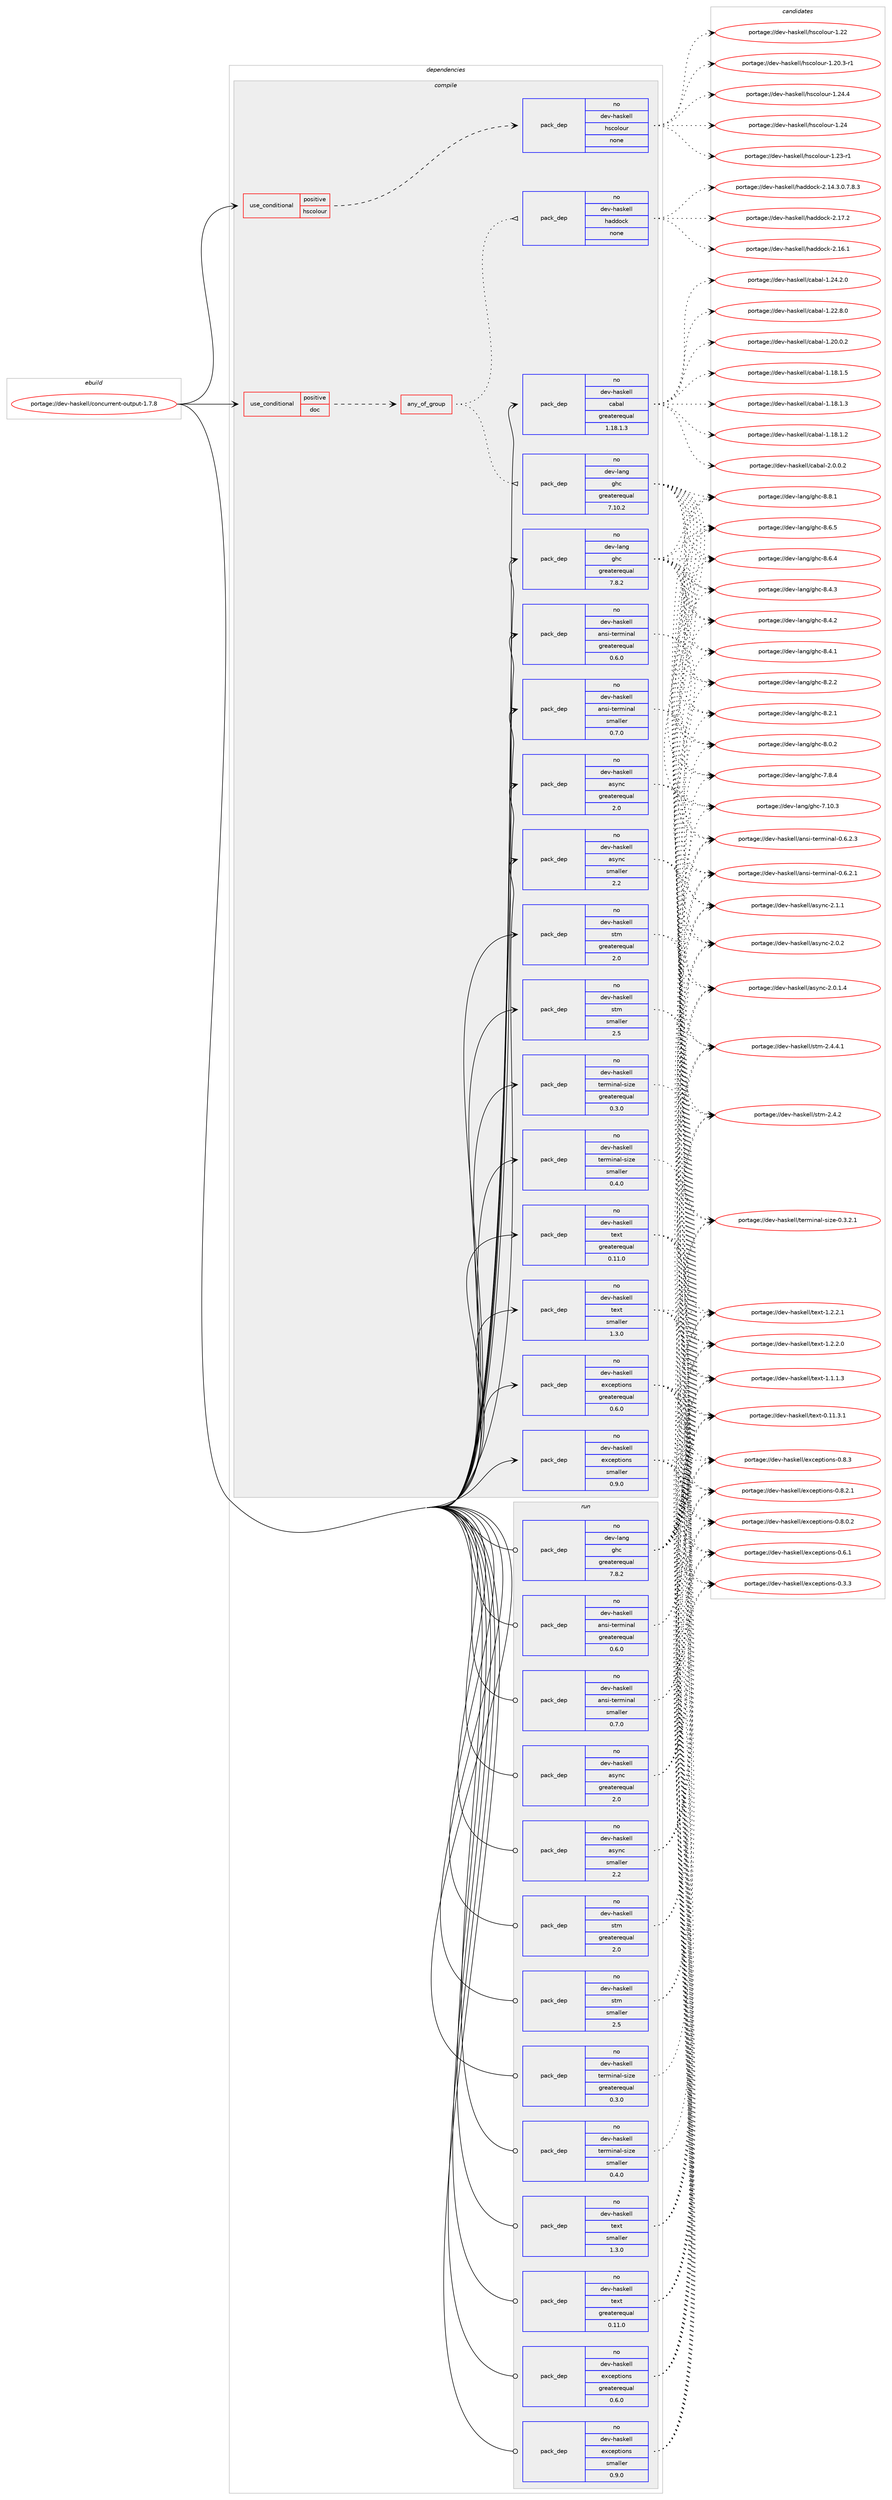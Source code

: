digraph prolog {

# *************
# Graph options
# *************

newrank=true;
concentrate=true;
compound=true;
graph [rankdir=LR,fontname=Helvetica,fontsize=10,ranksep=1.5];#, ranksep=2.5, nodesep=0.2];
edge  [arrowhead=vee];
node  [fontname=Helvetica,fontsize=10];

# **********
# The ebuild
# **********

subgraph cluster_leftcol {
color=gray;
label=<<i>ebuild</i>>;
id [label="portage://dev-haskell/concurrent-output-1.7.8", color=red, width=4, href="../dev-haskell/concurrent-output-1.7.8.svg"];
}

# ****************
# The dependencies
# ****************

subgraph cluster_midcol {
color=gray;
label=<<i>dependencies</i>>;
subgraph cluster_compile {
fillcolor="#eeeeee";
style=filled;
label=<<i>compile</i>>;
subgraph cond134520 {
dependency567377 [label=<<TABLE BORDER="0" CELLBORDER="1" CELLSPACING="0" CELLPADDING="4"><TR><TD ROWSPAN="3" CELLPADDING="10">use_conditional</TD></TR><TR><TD>positive</TD></TR><TR><TD>doc</TD></TR></TABLE>>, shape=none, color=red];
subgraph any6661 {
dependency567378 [label=<<TABLE BORDER="0" CELLBORDER="1" CELLSPACING="0" CELLPADDING="4"><TR><TD CELLPADDING="10">any_of_group</TD></TR></TABLE>>, shape=none, color=red];subgraph pack425959 {
dependency567379 [label=<<TABLE BORDER="0" CELLBORDER="1" CELLSPACING="0" CELLPADDING="4" WIDTH="220"><TR><TD ROWSPAN="6" CELLPADDING="30">pack_dep</TD></TR><TR><TD WIDTH="110">no</TD></TR><TR><TD>dev-haskell</TD></TR><TR><TD>haddock</TD></TR><TR><TD>none</TD></TR><TR><TD></TD></TR></TABLE>>, shape=none, color=blue];
}
dependency567378:e -> dependency567379:w [weight=20,style="dotted",arrowhead="oinv"];
subgraph pack425960 {
dependency567380 [label=<<TABLE BORDER="0" CELLBORDER="1" CELLSPACING="0" CELLPADDING="4" WIDTH="220"><TR><TD ROWSPAN="6" CELLPADDING="30">pack_dep</TD></TR><TR><TD WIDTH="110">no</TD></TR><TR><TD>dev-lang</TD></TR><TR><TD>ghc</TD></TR><TR><TD>greaterequal</TD></TR><TR><TD>7.10.2</TD></TR></TABLE>>, shape=none, color=blue];
}
dependency567378:e -> dependency567380:w [weight=20,style="dotted",arrowhead="oinv"];
}
dependency567377:e -> dependency567378:w [weight=20,style="dashed",arrowhead="vee"];
}
id:e -> dependency567377:w [weight=20,style="solid",arrowhead="vee"];
subgraph cond134521 {
dependency567381 [label=<<TABLE BORDER="0" CELLBORDER="1" CELLSPACING="0" CELLPADDING="4"><TR><TD ROWSPAN="3" CELLPADDING="10">use_conditional</TD></TR><TR><TD>positive</TD></TR><TR><TD>hscolour</TD></TR></TABLE>>, shape=none, color=red];
subgraph pack425961 {
dependency567382 [label=<<TABLE BORDER="0" CELLBORDER="1" CELLSPACING="0" CELLPADDING="4" WIDTH="220"><TR><TD ROWSPAN="6" CELLPADDING="30">pack_dep</TD></TR><TR><TD WIDTH="110">no</TD></TR><TR><TD>dev-haskell</TD></TR><TR><TD>hscolour</TD></TR><TR><TD>none</TD></TR><TR><TD></TD></TR></TABLE>>, shape=none, color=blue];
}
dependency567381:e -> dependency567382:w [weight=20,style="dashed",arrowhead="vee"];
}
id:e -> dependency567381:w [weight=20,style="solid",arrowhead="vee"];
subgraph pack425962 {
dependency567383 [label=<<TABLE BORDER="0" CELLBORDER="1" CELLSPACING="0" CELLPADDING="4" WIDTH="220"><TR><TD ROWSPAN="6" CELLPADDING="30">pack_dep</TD></TR><TR><TD WIDTH="110">no</TD></TR><TR><TD>dev-haskell</TD></TR><TR><TD>ansi-terminal</TD></TR><TR><TD>greaterequal</TD></TR><TR><TD>0.6.0</TD></TR></TABLE>>, shape=none, color=blue];
}
id:e -> dependency567383:w [weight=20,style="solid",arrowhead="vee"];
subgraph pack425963 {
dependency567384 [label=<<TABLE BORDER="0" CELLBORDER="1" CELLSPACING="0" CELLPADDING="4" WIDTH="220"><TR><TD ROWSPAN="6" CELLPADDING="30">pack_dep</TD></TR><TR><TD WIDTH="110">no</TD></TR><TR><TD>dev-haskell</TD></TR><TR><TD>ansi-terminal</TD></TR><TR><TD>smaller</TD></TR><TR><TD>0.7.0</TD></TR></TABLE>>, shape=none, color=blue];
}
id:e -> dependency567384:w [weight=20,style="solid",arrowhead="vee"];
subgraph pack425964 {
dependency567385 [label=<<TABLE BORDER="0" CELLBORDER="1" CELLSPACING="0" CELLPADDING="4" WIDTH="220"><TR><TD ROWSPAN="6" CELLPADDING="30">pack_dep</TD></TR><TR><TD WIDTH="110">no</TD></TR><TR><TD>dev-haskell</TD></TR><TR><TD>async</TD></TR><TR><TD>greaterequal</TD></TR><TR><TD>2.0</TD></TR></TABLE>>, shape=none, color=blue];
}
id:e -> dependency567385:w [weight=20,style="solid",arrowhead="vee"];
subgraph pack425965 {
dependency567386 [label=<<TABLE BORDER="0" CELLBORDER="1" CELLSPACING="0" CELLPADDING="4" WIDTH="220"><TR><TD ROWSPAN="6" CELLPADDING="30">pack_dep</TD></TR><TR><TD WIDTH="110">no</TD></TR><TR><TD>dev-haskell</TD></TR><TR><TD>async</TD></TR><TR><TD>smaller</TD></TR><TR><TD>2.2</TD></TR></TABLE>>, shape=none, color=blue];
}
id:e -> dependency567386:w [weight=20,style="solid",arrowhead="vee"];
subgraph pack425966 {
dependency567387 [label=<<TABLE BORDER="0" CELLBORDER="1" CELLSPACING="0" CELLPADDING="4" WIDTH="220"><TR><TD ROWSPAN="6" CELLPADDING="30">pack_dep</TD></TR><TR><TD WIDTH="110">no</TD></TR><TR><TD>dev-haskell</TD></TR><TR><TD>cabal</TD></TR><TR><TD>greaterequal</TD></TR><TR><TD>1.18.1.3</TD></TR></TABLE>>, shape=none, color=blue];
}
id:e -> dependency567387:w [weight=20,style="solid",arrowhead="vee"];
subgraph pack425967 {
dependency567388 [label=<<TABLE BORDER="0" CELLBORDER="1" CELLSPACING="0" CELLPADDING="4" WIDTH="220"><TR><TD ROWSPAN="6" CELLPADDING="30">pack_dep</TD></TR><TR><TD WIDTH="110">no</TD></TR><TR><TD>dev-haskell</TD></TR><TR><TD>exceptions</TD></TR><TR><TD>greaterequal</TD></TR><TR><TD>0.6.0</TD></TR></TABLE>>, shape=none, color=blue];
}
id:e -> dependency567388:w [weight=20,style="solid",arrowhead="vee"];
subgraph pack425968 {
dependency567389 [label=<<TABLE BORDER="0" CELLBORDER="1" CELLSPACING="0" CELLPADDING="4" WIDTH="220"><TR><TD ROWSPAN="6" CELLPADDING="30">pack_dep</TD></TR><TR><TD WIDTH="110">no</TD></TR><TR><TD>dev-haskell</TD></TR><TR><TD>exceptions</TD></TR><TR><TD>smaller</TD></TR><TR><TD>0.9.0</TD></TR></TABLE>>, shape=none, color=blue];
}
id:e -> dependency567389:w [weight=20,style="solid",arrowhead="vee"];
subgraph pack425969 {
dependency567390 [label=<<TABLE BORDER="0" CELLBORDER="1" CELLSPACING="0" CELLPADDING="4" WIDTH="220"><TR><TD ROWSPAN="6" CELLPADDING="30">pack_dep</TD></TR><TR><TD WIDTH="110">no</TD></TR><TR><TD>dev-haskell</TD></TR><TR><TD>stm</TD></TR><TR><TD>greaterequal</TD></TR><TR><TD>2.0</TD></TR></TABLE>>, shape=none, color=blue];
}
id:e -> dependency567390:w [weight=20,style="solid",arrowhead="vee"];
subgraph pack425970 {
dependency567391 [label=<<TABLE BORDER="0" CELLBORDER="1" CELLSPACING="0" CELLPADDING="4" WIDTH="220"><TR><TD ROWSPAN="6" CELLPADDING="30">pack_dep</TD></TR><TR><TD WIDTH="110">no</TD></TR><TR><TD>dev-haskell</TD></TR><TR><TD>stm</TD></TR><TR><TD>smaller</TD></TR><TR><TD>2.5</TD></TR></TABLE>>, shape=none, color=blue];
}
id:e -> dependency567391:w [weight=20,style="solid",arrowhead="vee"];
subgraph pack425971 {
dependency567392 [label=<<TABLE BORDER="0" CELLBORDER="1" CELLSPACING="0" CELLPADDING="4" WIDTH="220"><TR><TD ROWSPAN="6" CELLPADDING="30">pack_dep</TD></TR><TR><TD WIDTH="110">no</TD></TR><TR><TD>dev-haskell</TD></TR><TR><TD>terminal-size</TD></TR><TR><TD>greaterequal</TD></TR><TR><TD>0.3.0</TD></TR></TABLE>>, shape=none, color=blue];
}
id:e -> dependency567392:w [weight=20,style="solid",arrowhead="vee"];
subgraph pack425972 {
dependency567393 [label=<<TABLE BORDER="0" CELLBORDER="1" CELLSPACING="0" CELLPADDING="4" WIDTH="220"><TR><TD ROWSPAN="6" CELLPADDING="30">pack_dep</TD></TR><TR><TD WIDTH="110">no</TD></TR><TR><TD>dev-haskell</TD></TR><TR><TD>terminal-size</TD></TR><TR><TD>smaller</TD></TR><TR><TD>0.4.0</TD></TR></TABLE>>, shape=none, color=blue];
}
id:e -> dependency567393:w [weight=20,style="solid",arrowhead="vee"];
subgraph pack425973 {
dependency567394 [label=<<TABLE BORDER="0" CELLBORDER="1" CELLSPACING="0" CELLPADDING="4" WIDTH="220"><TR><TD ROWSPAN="6" CELLPADDING="30">pack_dep</TD></TR><TR><TD WIDTH="110">no</TD></TR><TR><TD>dev-haskell</TD></TR><TR><TD>text</TD></TR><TR><TD>greaterequal</TD></TR><TR><TD>0.11.0</TD></TR></TABLE>>, shape=none, color=blue];
}
id:e -> dependency567394:w [weight=20,style="solid",arrowhead="vee"];
subgraph pack425974 {
dependency567395 [label=<<TABLE BORDER="0" CELLBORDER="1" CELLSPACING="0" CELLPADDING="4" WIDTH="220"><TR><TD ROWSPAN="6" CELLPADDING="30">pack_dep</TD></TR><TR><TD WIDTH="110">no</TD></TR><TR><TD>dev-haskell</TD></TR><TR><TD>text</TD></TR><TR><TD>smaller</TD></TR><TR><TD>1.3.0</TD></TR></TABLE>>, shape=none, color=blue];
}
id:e -> dependency567395:w [weight=20,style="solid",arrowhead="vee"];
subgraph pack425975 {
dependency567396 [label=<<TABLE BORDER="0" CELLBORDER="1" CELLSPACING="0" CELLPADDING="4" WIDTH="220"><TR><TD ROWSPAN="6" CELLPADDING="30">pack_dep</TD></TR><TR><TD WIDTH="110">no</TD></TR><TR><TD>dev-lang</TD></TR><TR><TD>ghc</TD></TR><TR><TD>greaterequal</TD></TR><TR><TD>7.8.2</TD></TR></TABLE>>, shape=none, color=blue];
}
id:e -> dependency567396:w [weight=20,style="solid",arrowhead="vee"];
}
subgraph cluster_compileandrun {
fillcolor="#eeeeee";
style=filled;
label=<<i>compile and run</i>>;
}
subgraph cluster_run {
fillcolor="#eeeeee";
style=filled;
label=<<i>run</i>>;
subgraph pack425976 {
dependency567397 [label=<<TABLE BORDER="0" CELLBORDER="1" CELLSPACING="0" CELLPADDING="4" WIDTH="220"><TR><TD ROWSPAN="6" CELLPADDING="30">pack_dep</TD></TR><TR><TD WIDTH="110">no</TD></TR><TR><TD>dev-haskell</TD></TR><TR><TD>ansi-terminal</TD></TR><TR><TD>greaterequal</TD></TR><TR><TD>0.6.0</TD></TR></TABLE>>, shape=none, color=blue];
}
id:e -> dependency567397:w [weight=20,style="solid",arrowhead="odot"];
subgraph pack425977 {
dependency567398 [label=<<TABLE BORDER="0" CELLBORDER="1" CELLSPACING="0" CELLPADDING="4" WIDTH="220"><TR><TD ROWSPAN="6" CELLPADDING="30">pack_dep</TD></TR><TR><TD WIDTH="110">no</TD></TR><TR><TD>dev-haskell</TD></TR><TR><TD>ansi-terminal</TD></TR><TR><TD>smaller</TD></TR><TR><TD>0.7.0</TD></TR></TABLE>>, shape=none, color=blue];
}
id:e -> dependency567398:w [weight=20,style="solid",arrowhead="odot"];
subgraph pack425978 {
dependency567399 [label=<<TABLE BORDER="0" CELLBORDER="1" CELLSPACING="0" CELLPADDING="4" WIDTH="220"><TR><TD ROWSPAN="6" CELLPADDING="30">pack_dep</TD></TR><TR><TD WIDTH="110">no</TD></TR><TR><TD>dev-haskell</TD></TR><TR><TD>async</TD></TR><TR><TD>greaterequal</TD></TR><TR><TD>2.0</TD></TR></TABLE>>, shape=none, color=blue];
}
id:e -> dependency567399:w [weight=20,style="solid",arrowhead="odot"];
subgraph pack425979 {
dependency567400 [label=<<TABLE BORDER="0" CELLBORDER="1" CELLSPACING="0" CELLPADDING="4" WIDTH="220"><TR><TD ROWSPAN="6" CELLPADDING="30">pack_dep</TD></TR><TR><TD WIDTH="110">no</TD></TR><TR><TD>dev-haskell</TD></TR><TR><TD>async</TD></TR><TR><TD>smaller</TD></TR><TR><TD>2.2</TD></TR></TABLE>>, shape=none, color=blue];
}
id:e -> dependency567400:w [weight=20,style="solid",arrowhead="odot"];
subgraph pack425980 {
dependency567401 [label=<<TABLE BORDER="0" CELLBORDER="1" CELLSPACING="0" CELLPADDING="4" WIDTH="220"><TR><TD ROWSPAN="6" CELLPADDING="30">pack_dep</TD></TR><TR><TD WIDTH="110">no</TD></TR><TR><TD>dev-haskell</TD></TR><TR><TD>exceptions</TD></TR><TR><TD>greaterequal</TD></TR><TR><TD>0.6.0</TD></TR></TABLE>>, shape=none, color=blue];
}
id:e -> dependency567401:w [weight=20,style="solid",arrowhead="odot"];
subgraph pack425981 {
dependency567402 [label=<<TABLE BORDER="0" CELLBORDER="1" CELLSPACING="0" CELLPADDING="4" WIDTH="220"><TR><TD ROWSPAN="6" CELLPADDING="30">pack_dep</TD></TR><TR><TD WIDTH="110">no</TD></TR><TR><TD>dev-haskell</TD></TR><TR><TD>exceptions</TD></TR><TR><TD>smaller</TD></TR><TR><TD>0.9.0</TD></TR></TABLE>>, shape=none, color=blue];
}
id:e -> dependency567402:w [weight=20,style="solid",arrowhead="odot"];
subgraph pack425982 {
dependency567403 [label=<<TABLE BORDER="0" CELLBORDER="1" CELLSPACING="0" CELLPADDING="4" WIDTH="220"><TR><TD ROWSPAN="6" CELLPADDING="30">pack_dep</TD></TR><TR><TD WIDTH="110">no</TD></TR><TR><TD>dev-haskell</TD></TR><TR><TD>stm</TD></TR><TR><TD>greaterequal</TD></TR><TR><TD>2.0</TD></TR></TABLE>>, shape=none, color=blue];
}
id:e -> dependency567403:w [weight=20,style="solid",arrowhead="odot"];
subgraph pack425983 {
dependency567404 [label=<<TABLE BORDER="0" CELLBORDER="1" CELLSPACING="0" CELLPADDING="4" WIDTH="220"><TR><TD ROWSPAN="6" CELLPADDING="30">pack_dep</TD></TR><TR><TD WIDTH="110">no</TD></TR><TR><TD>dev-haskell</TD></TR><TR><TD>stm</TD></TR><TR><TD>smaller</TD></TR><TR><TD>2.5</TD></TR></TABLE>>, shape=none, color=blue];
}
id:e -> dependency567404:w [weight=20,style="solid",arrowhead="odot"];
subgraph pack425984 {
dependency567405 [label=<<TABLE BORDER="0" CELLBORDER="1" CELLSPACING="0" CELLPADDING="4" WIDTH="220"><TR><TD ROWSPAN="6" CELLPADDING="30">pack_dep</TD></TR><TR><TD WIDTH="110">no</TD></TR><TR><TD>dev-haskell</TD></TR><TR><TD>terminal-size</TD></TR><TR><TD>greaterequal</TD></TR><TR><TD>0.3.0</TD></TR></TABLE>>, shape=none, color=blue];
}
id:e -> dependency567405:w [weight=20,style="solid",arrowhead="odot"];
subgraph pack425985 {
dependency567406 [label=<<TABLE BORDER="0" CELLBORDER="1" CELLSPACING="0" CELLPADDING="4" WIDTH="220"><TR><TD ROWSPAN="6" CELLPADDING="30">pack_dep</TD></TR><TR><TD WIDTH="110">no</TD></TR><TR><TD>dev-haskell</TD></TR><TR><TD>terminal-size</TD></TR><TR><TD>smaller</TD></TR><TR><TD>0.4.0</TD></TR></TABLE>>, shape=none, color=blue];
}
id:e -> dependency567406:w [weight=20,style="solid",arrowhead="odot"];
subgraph pack425986 {
dependency567407 [label=<<TABLE BORDER="0" CELLBORDER="1" CELLSPACING="0" CELLPADDING="4" WIDTH="220"><TR><TD ROWSPAN="6" CELLPADDING="30">pack_dep</TD></TR><TR><TD WIDTH="110">no</TD></TR><TR><TD>dev-haskell</TD></TR><TR><TD>text</TD></TR><TR><TD>greaterequal</TD></TR><TR><TD>0.11.0</TD></TR></TABLE>>, shape=none, color=blue];
}
id:e -> dependency567407:w [weight=20,style="solid",arrowhead="odot"];
subgraph pack425987 {
dependency567408 [label=<<TABLE BORDER="0" CELLBORDER="1" CELLSPACING="0" CELLPADDING="4" WIDTH="220"><TR><TD ROWSPAN="6" CELLPADDING="30">pack_dep</TD></TR><TR><TD WIDTH="110">no</TD></TR><TR><TD>dev-haskell</TD></TR><TR><TD>text</TD></TR><TR><TD>smaller</TD></TR><TR><TD>1.3.0</TD></TR></TABLE>>, shape=none, color=blue];
}
id:e -> dependency567408:w [weight=20,style="solid",arrowhead="odot"];
subgraph pack425988 {
dependency567409 [label=<<TABLE BORDER="0" CELLBORDER="1" CELLSPACING="0" CELLPADDING="4" WIDTH="220"><TR><TD ROWSPAN="6" CELLPADDING="30">pack_dep</TD></TR><TR><TD WIDTH="110">no</TD></TR><TR><TD>dev-lang</TD></TR><TR><TD>ghc</TD></TR><TR><TD>greaterequal</TD></TR><TR><TD>7.8.2</TD></TR></TABLE>>, shape=none, color=blue];
}
id:e -> dependency567409:w [weight=20,style="solid",arrowhead="odot"];
}
}

# **************
# The candidates
# **************

subgraph cluster_choices {
rank=same;
color=gray;
label=<<i>candidates</i>>;

subgraph choice425959 {
color=black;
nodesep=1;
choice100101118451049711510710110810847104971001001119910745504649554650 [label="portage://dev-haskell/haddock-2.17.2", color=red, width=4,href="../dev-haskell/haddock-2.17.2.svg"];
choice100101118451049711510710110810847104971001001119910745504649544649 [label="portage://dev-haskell/haddock-2.16.1", color=red, width=4,href="../dev-haskell/haddock-2.16.1.svg"];
choice1001011184510497115107101108108471049710010011199107455046495246514648465546564651 [label="portage://dev-haskell/haddock-2.14.3.0.7.8.3", color=red, width=4,href="../dev-haskell/haddock-2.14.3.0.7.8.3.svg"];
dependency567379:e -> choice100101118451049711510710110810847104971001001119910745504649554650:w [style=dotted,weight="100"];
dependency567379:e -> choice100101118451049711510710110810847104971001001119910745504649544649:w [style=dotted,weight="100"];
dependency567379:e -> choice1001011184510497115107101108108471049710010011199107455046495246514648465546564651:w [style=dotted,weight="100"];
}
subgraph choice425960 {
color=black;
nodesep=1;
choice10010111845108971101034710310499455646564649 [label="portage://dev-lang/ghc-8.8.1", color=red, width=4,href="../dev-lang/ghc-8.8.1.svg"];
choice10010111845108971101034710310499455646544653 [label="portage://dev-lang/ghc-8.6.5", color=red, width=4,href="../dev-lang/ghc-8.6.5.svg"];
choice10010111845108971101034710310499455646544652 [label="portage://dev-lang/ghc-8.6.4", color=red, width=4,href="../dev-lang/ghc-8.6.4.svg"];
choice10010111845108971101034710310499455646524651 [label="portage://dev-lang/ghc-8.4.3", color=red, width=4,href="../dev-lang/ghc-8.4.3.svg"];
choice10010111845108971101034710310499455646524650 [label="portage://dev-lang/ghc-8.4.2", color=red, width=4,href="../dev-lang/ghc-8.4.2.svg"];
choice10010111845108971101034710310499455646524649 [label="portage://dev-lang/ghc-8.4.1", color=red, width=4,href="../dev-lang/ghc-8.4.1.svg"];
choice10010111845108971101034710310499455646504650 [label="portage://dev-lang/ghc-8.2.2", color=red, width=4,href="../dev-lang/ghc-8.2.2.svg"];
choice10010111845108971101034710310499455646504649 [label="portage://dev-lang/ghc-8.2.1", color=red, width=4,href="../dev-lang/ghc-8.2.1.svg"];
choice10010111845108971101034710310499455646484650 [label="portage://dev-lang/ghc-8.0.2", color=red, width=4,href="../dev-lang/ghc-8.0.2.svg"];
choice10010111845108971101034710310499455546564652 [label="portage://dev-lang/ghc-7.8.4", color=red, width=4,href="../dev-lang/ghc-7.8.4.svg"];
choice1001011184510897110103471031049945554649484651 [label="portage://dev-lang/ghc-7.10.3", color=red, width=4,href="../dev-lang/ghc-7.10.3.svg"];
dependency567380:e -> choice10010111845108971101034710310499455646564649:w [style=dotted,weight="100"];
dependency567380:e -> choice10010111845108971101034710310499455646544653:w [style=dotted,weight="100"];
dependency567380:e -> choice10010111845108971101034710310499455646544652:w [style=dotted,weight="100"];
dependency567380:e -> choice10010111845108971101034710310499455646524651:w [style=dotted,weight="100"];
dependency567380:e -> choice10010111845108971101034710310499455646524650:w [style=dotted,weight="100"];
dependency567380:e -> choice10010111845108971101034710310499455646524649:w [style=dotted,weight="100"];
dependency567380:e -> choice10010111845108971101034710310499455646504650:w [style=dotted,weight="100"];
dependency567380:e -> choice10010111845108971101034710310499455646504649:w [style=dotted,weight="100"];
dependency567380:e -> choice10010111845108971101034710310499455646484650:w [style=dotted,weight="100"];
dependency567380:e -> choice10010111845108971101034710310499455546564652:w [style=dotted,weight="100"];
dependency567380:e -> choice1001011184510897110103471031049945554649484651:w [style=dotted,weight="100"];
}
subgraph choice425961 {
color=black;
nodesep=1;
choice1001011184510497115107101108108471041159911110811111711445494650524652 [label="portage://dev-haskell/hscolour-1.24.4", color=red, width=4,href="../dev-haskell/hscolour-1.24.4.svg"];
choice100101118451049711510710110810847104115991111081111171144549465052 [label="portage://dev-haskell/hscolour-1.24", color=red, width=4,href="../dev-haskell/hscolour-1.24.svg"];
choice1001011184510497115107101108108471041159911110811111711445494650514511449 [label="portage://dev-haskell/hscolour-1.23-r1", color=red, width=4,href="../dev-haskell/hscolour-1.23-r1.svg"];
choice100101118451049711510710110810847104115991111081111171144549465050 [label="portage://dev-haskell/hscolour-1.22", color=red, width=4,href="../dev-haskell/hscolour-1.22.svg"];
choice10010111845104971151071011081084710411599111108111117114454946504846514511449 [label="portage://dev-haskell/hscolour-1.20.3-r1", color=red, width=4,href="../dev-haskell/hscolour-1.20.3-r1.svg"];
dependency567382:e -> choice1001011184510497115107101108108471041159911110811111711445494650524652:w [style=dotted,weight="100"];
dependency567382:e -> choice100101118451049711510710110810847104115991111081111171144549465052:w [style=dotted,weight="100"];
dependency567382:e -> choice1001011184510497115107101108108471041159911110811111711445494650514511449:w [style=dotted,weight="100"];
dependency567382:e -> choice100101118451049711510710110810847104115991111081111171144549465050:w [style=dotted,weight="100"];
dependency567382:e -> choice10010111845104971151071011081084710411599111108111117114454946504846514511449:w [style=dotted,weight="100"];
}
subgraph choice425962 {
color=black;
nodesep=1;
choice1001011184510497115107101108108479711011510545116101114109105110971084548465446504651 [label="portage://dev-haskell/ansi-terminal-0.6.2.3", color=red, width=4,href="../dev-haskell/ansi-terminal-0.6.2.3.svg"];
choice1001011184510497115107101108108479711011510545116101114109105110971084548465446504649 [label="portage://dev-haskell/ansi-terminal-0.6.2.1", color=red, width=4,href="../dev-haskell/ansi-terminal-0.6.2.1.svg"];
dependency567383:e -> choice1001011184510497115107101108108479711011510545116101114109105110971084548465446504651:w [style=dotted,weight="100"];
dependency567383:e -> choice1001011184510497115107101108108479711011510545116101114109105110971084548465446504649:w [style=dotted,weight="100"];
}
subgraph choice425963 {
color=black;
nodesep=1;
choice1001011184510497115107101108108479711011510545116101114109105110971084548465446504651 [label="portage://dev-haskell/ansi-terminal-0.6.2.3", color=red, width=4,href="../dev-haskell/ansi-terminal-0.6.2.3.svg"];
choice1001011184510497115107101108108479711011510545116101114109105110971084548465446504649 [label="portage://dev-haskell/ansi-terminal-0.6.2.1", color=red, width=4,href="../dev-haskell/ansi-terminal-0.6.2.1.svg"];
dependency567384:e -> choice1001011184510497115107101108108479711011510545116101114109105110971084548465446504651:w [style=dotted,weight="100"];
dependency567384:e -> choice1001011184510497115107101108108479711011510545116101114109105110971084548465446504649:w [style=dotted,weight="100"];
}
subgraph choice425964 {
color=black;
nodesep=1;
choice1001011184510497115107101108108479711512111099455046494649 [label="portage://dev-haskell/async-2.1.1", color=red, width=4,href="../dev-haskell/async-2.1.1.svg"];
choice1001011184510497115107101108108479711512111099455046484650 [label="portage://dev-haskell/async-2.0.2", color=red, width=4,href="../dev-haskell/async-2.0.2.svg"];
choice10010111845104971151071011081084797115121110994550464846494652 [label="portage://dev-haskell/async-2.0.1.4", color=red, width=4,href="../dev-haskell/async-2.0.1.4.svg"];
dependency567385:e -> choice1001011184510497115107101108108479711512111099455046494649:w [style=dotted,weight="100"];
dependency567385:e -> choice1001011184510497115107101108108479711512111099455046484650:w [style=dotted,weight="100"];
dependency567385:e -> choice10010111845104971151071011081084797115121110994550464846494652:w [style=dotted,weight="100"];
}
subgraph choice425965 {
color=black;
nodesep=1;
choice1001011184510497115107101108108479711512111099455046494649 [label="portage://dev-haskell/async-2.1.1", color=red, width=4,href="../dev-haskell/async-2.1.1.svg"];
choice1001011184510497115107101108108479711512111099455046484650 [label="portage://dev-haskell/async-2.0.2", color=red, width=4,href="../dev-haskell/async-2.0.2.svg"];
choice10010111845104971151071011081084797115121110994550464846494652 [label="portage://dev-haskell/async-2.0.1.4", color=red, width=4,href="../dev-haskell/async-2.0.1.4.svg"];
dependency567386:e -> choice1001011184510497115107101108108479711512111099455046494649:w [style=dotted,weight="100"];
dependency567386:e -> choice1001011184510497115107101108108479711512111099455046484650:w [style=dotted,weight="100"];
dependency567386:e -> choice10010111845104971151071011081084797115121110994550464846494652:w [style=dotted,weight="100"];
}
subgraph choice425966 {
color=black;
nodesep=1;
choice100101118451049711510710110810847999798971084550464846484650 [label="portage://dev-haskell/cabal-2.0.0.2", color=red, width=4,href="../dev-haskell/cabal-2.0.0.2.svg"];
choice10010111845104971151071011081084799979897108454946505246504648 [label="portage://dev-haskell/cabal-1.24.2.0", color=red, width=4,href="../dev-haskell/cabal-1.24.2.0.svg"];
choice10010111845104971151071011081084799979897108454946505046564648 [label="portage://dev-haskell/cabal-1.22.8.0", color=red, width=4,href="../dev-haskell/cabal-1.22.8.0.svg"];
choice10010111845104971151071011081084799979897108454946504846484650 [label="portage://dev-haskell/cabal-1.20.0.2", color=red, width=4,href="../dev-haskell/cabal-1.20.0.2.svg"];
choice10010111845104971151071011081084799979897108454946495646494653 [label="portage://dev-haskell/cabal-1.18.1.5", color=red, width=4,href="../dev-haskell/cabal-1.18.1.5.svg"];
choice10010111845104971151071011081084799979897108454946495646494651 [label="portage://dev-haskell/cabal-1.18.1.3", color=red, width=4,href="../dev-haskell/cabal-1.18.1.3.svg"];
choice10010111845104971151071011081084799979897108454946495646494650 [label="portage://dev-haskell/cabal-1.18.1.2", color=red, width=4,href="../dev-haskell/cabal-1.18.1.2.svg"];
dependency567387:e -> choice100101118451049711510710110810847999798971084550464846484650:w [style=dotted,weight="100"];
dependency567387:e -> choice10010111845104971151071011081084799979897108454946505246504648:w [style=dotted,weight="100"];
dependency567387:e -> choice10010111845104971151071011081084799979897108454946505046564648:w [style=dotted,weight="100"];
dependency567387:e -> choice10010111845104971151071011081084799979897108454946504846484650:w [style=dotted,weight="100"];
dependency567387:e -> choice10010111845104971151071011081084799979897108454946495646494653:w [style=dotted,weight="100"];
dependency567387:e -> choice10010111845104971151071011081084799979897108454946495646494651:w [style=dotted,weight="100"];
dependency567387:e -> choice10010111845104971151071011081084799979897108454946495646494650:w [style=dotted,weight="100"];
}
subgraph choice425967 {
color=black;
nodesep=1;
choice10010111845104971151071011081084710112099101112116105111110115454846564651 [label="portage://dev-haskell/exceptions-0.8.3", color=red, width=4,href="../dev-haskell/exceptions-0.8.3.svg"];
choice100101118451049711510710110810847101120991011121161051111101154548465646504649 [label="portage://dev-haskell/exceptions-0.8.2.1", color=red, width=4,href="../dev-haskell/exceptions-0.8.2.1.svg"];
choice100101118451049711510710110810847101120991011121161051111101154548465646484650 [label="portage://dev-haskell/exceptions-0.8.0.2", color=red, width=4,href="../dev-haskell/exceptions-0.8.0.2.svg"];
choice10010111845104971151071011081084710112099101112116105111110115454846544649 [label="portage://dev-haskell/exceptions-0.6.1", color=red, width=4,href="../dev-haskell/exceptions-0.6.1.svg"];
choice10010111845104971151071011081084710112099101112116105111110115454846514651 [label="portage://dev-haskell/exceptions-0.3.3", color=red, width=4,href="../dev-haskell/exceptions-0.3.3.svg"];
dependency567388:e -> choice10010111845104971151071011081084710112099101112116105111110115454846564651:w [style=dotted,weight="100"];
dependency567388:e -> choice100101118451049711510710110810847101120991011121161051111101154548465646504649:w [style=dotted,weight="100"];
dependency567388:e -> choice100101118451049711510710110810847101120991011121161051111101154548465646484650:w [style=dotted,weight="100"];
dependency567388:e -> choice10010111845104971151071011081084710112099101112116105111110115454846544649:w [style=dotted,weight="100"];
dependency567388:e -> choice10010111845104971151071011081084710112099101112116105111110115454846514651:w [style=dotted,weight="100"];
}
subgraph choice425968 {
color=black;
nodesep=1;
choice10010111845104971151071011081084710112099101112116105111110115454846564651 [label="portage://dev-haskell/exceptions-0.8.3", color=red, width=4,href="../dev-haskell/exceptions-0.8.3.svg"];
choice100101118451049711510710110810847101120991011121161051111101154548465646504649 [label="portage://dev-haskell/exceptions-0.8.2.1", color=red, width=4,href="../dev-haskell/exceptions-0.8.2.1.svg"];
choice100101118451049711510710110810847101120991011121161051111101154548465646484650 [label="portage://dev-haskell/exceptions-0.8.0.2", color=red, width=4,href="../dev-haskell/exceptions-0.8.0.2.svg"];
choice10010111845104971151071011081084710112099101112116105111110115454846544649 [label="portage://dev-haskell/exceptions-0.6.1", color=red, width=4,href="../dev-haskell/exceptions-0.6.1.svg"];
choice10010111845104971151071011081084710112099101112116105111110115454846514651 [label="portage://dev-haskell/exceptions-0.3.3", color=red, width=4,href="../dev-haskell/exceptions-0.3.3.svg"];
dependency567389:e -> choice10010111845104971151071011081084710112099101112116105111110115454846564651:w [style=dotted,weight="100"];
dependency567389:e -> choice100101118451049711510710110810847101120991011121161051111101154548465646504649:w [style=dotted,weight="100"];
dependency567389:e -> choice100101118451049711510710110810847101120991011121161051111101154548465646484650:w [style=dotted,weight="100"];
dependency567389:e -> choice10010111845104971151071011081084710112099101112116105111110115454846544649:w [style=dotted,weight="100"];
dependency567389:e -> choice10010111845104971151071011081084710112099101112116105111110115454846514651:w [style=dotted,weight="100"];
}
subgraph choice425969 {
color=black;
nodesep=1;
choice1001011184510497115107101108108471151161094550465246524649 [label="portage://dev-haskell/stm-2.4.4.1", color=red, width=4,href="../dev-haskell/stm-2.4.4.1.svg"];
choice100101118451049711510710110810847115116109455046524650 [label="portage://dev-haskell/stm-2.4.2", color=red, width=4,href="../dev-haskell/stm-2.4.2.svg"];
dependency567390:e -> choice1001011184510497115107101108108471151161094550465246524649:w [style=dotted,weight="100"];
dependency567390:e -> choice100101118451049711510710110810847115116109455046524650:w [style=dotted,weight="100"];
}
subgraph choice425970 {
color=black;
nodesep=1;
choice1001011184510497115107101108108471151161094550465246524649 [label="portage://dev-haskell/stm-2.4.4.1", color=red, width=4,href="../dev-haskell/stm-2.4.4.1.svg"];
choice100101118451049711510710110810847115116109455046524650 [label="portage://dev-haskell/stm-2.4.2", color=red, width=4,href="../dev-haskell/stm-2.4.2.svg"];
dependency567391:e -> choice1001011184510497115107101108108471151161094550465246524649:w [style=dotted,weight="100"];
dependency567391:e -> choice100101118451049711510710110810847115116109455046524650:w [style=dotted,weight="100"];
}
subgraph choice425971 {
color=black;
nodesep=1;
choice10010111845104971151071011081084711610111410910511097108451151051221014548465146504649 [label="portage://dev-haskell/terminal-size-0.3.2.1", color=red, width=4,href="../dev-haskell/terminal-size-0.3.2.1.svg"];
dependency567392:e -> choice10010111845104971151071011081084711610111410910511097108451151051221014548465146504649:w [style=dotted,weight="100"];
}
subgraph choice425972 {
color=black;
nodesep=1;
choice10010111845104971151071011081084711610111410910511097108451151051221014548465146504649 [label="portage://dev-haskell/terminal-size-0.3.2.1", color=red, width=4,href="../dev-haskell/terminal-size-0.3.2.1.svg"];
dependency567393:e -> choice10010111845104971151071011081084711610111410910511097108451151051221014548465146504649:w [style=dotted,weight="100"];
}
subgraph choice425973 {
color=black;
nodesep=1;
choice1001011184510497115107101108108471161011201164549465046504649 [label="portage://dev-haskell/text-1.2.2.1", color=red, width=4,href="../dev-haskell/text-1.2.2.1.svg"];
choice1001011184510497115107101108108471161011201164549465046504648 [label="portage://dev-haskell/text-1.2.2.0", color=red, width=4,href="../dev-haskell/text-1.2.2.0.svg"];
choice1001011184510497115107101108108471161011201164549464946494651 [label="portage://dev-haskell/text-1.1.1.3", color=red, width=4,href="../dev-haskell/text-1.1.1.3.svg"];
choice100101118451049711510710110810847116101120116454846494946514649 [label="portage://dev-haskell/text-0.11.3.1", color=red, width=4,href="../dev-haskell/text-0.11.3.1.svg"];
dependency567394:e -> choice1001011184510497115107101108108471161011201164549465046504649:w [style=dotted,weight="100"];
dependency567394:e -> choice1001011184510497115107101108108471161011201164549465046504648:w [style=dotted,weight="100"];
dependency567394:e -> choice1001011184510497115107101108108471161011201164549464946494651:w [style=dotted,weight="100"];
dependency567394:e -> choice100101118451049711510710110810847116101120116454846494946514649:w [style=dotted,weight="100"];
}
subgraph choice425974 {
color=black;
nodesep=1;
choice1001011184510497115107101108108471161011201164549465046504649 [label="portage://dev-haskell/text-1.2.2.1", color=red, width=4,href="../dev-haskell/text-1.2.2.1.svg"];
choice1001011184510497115107101108108471161011201164549465046504648 [label="portage://dev-haskell/text-1.2.2.0", color=red, width=4,href="../dev-haskell/text-1.2.2.0.svg"];
choice1001011184510497115107101108108471161011201164549464946494651 [label="portage://dev-haskell/text-1.1.1.3", color=red, width=4,href="../dev-haskell/text-1.1.1.3.svg"];
choice100101118451049711510710110810847116101120116454846494946514649 [label="portage://dev-haskell/text-0.11.3.1", color=red, width=4,href="../dev-haskell/text-0.11.3.1.svg"];
dependency567395:e -> choice1001011184510497115107101108108471161011201164549465046504649:w [style=dotted,weight="100"];
dependency567395:e -> choice1001011184510497115107101108108471161011201164549465046504648:w [style=dotted,weight="100"];
dependency567395:e -> choice1001011184510497115107101108108471161011201164549464946494651:w [style=dotted,weight="100"];
dependency567395:e -> choice100101118451049711510710110810847116101120116454846494946514649:w [style=dotted,weight="100"];
}
subgraph choice425975 {
color=black;
nodesep=1;
choice10010111845108971101034710310499455646564649 [label="portage://dev-lang/ghc-8.8.1", color=red, width=4,href="../dev-lang/ghc-8.8.1.svg"];
choice10010111845108971101034710310499455646544653 [label="portage://dev-lang/ghc-8.6.5", color=red, width=4,href="../dev-lang/ghc-8.6.5.svg"];
choice10010111845108971101034710310499455646544652 [label="portage://dev-lang/ghc-8.6.4", color=red, width=4,href="../dev-lang/ghc-8.6.4.svg"];
choice10010111845108971101034710310499455646524651 [label="portage://dev-lang/ghc-8.4.3", color=red, width=4,href="../dev-lang/ghc-8.4.3.svg"];
choice10010111845108971101034710310499455646524650 [label="portage://dev-lang/ghc-8.4.2", color=red, width=4,href="../dev-lang/ghc-8.4.2.svg"];
choice10010111845108971101034710310499455646524649 [label="portage://dev-lang/ghc-8.4.1", color=red, width=4,href="../dev-lang/ghc-8.4.1.svg"];
choice10010111845108971101034710310499455646504650 [label="portage://dev-lang/ghc-8.2.2", color=red, width=4,href="../dev-lang/ghc-8.2.2.svg"];
choice10010111845108971101034710310499455646504649 [label="portage://dev-lang/ghc-8.2.1", color=red, width=4,href="../dev-lang/ghc-8.2.1.svg"];
choice10010111845108971101034710310499455646484650 [label="portage://dev-lang/ghc-8.0.2", color=red, width=4,href="../dev-lang/ghc-8.0.2.svg"];
choice10010111845108971101034710310499455546564652 [label="portage://dev-lang/ghc-7.8.4", color=red, width=4,href="../dev-lang/ghc-7.8.4.svg"];
choice1001011184510897110103471031049945554649484651 [label="portage://dev-lang/ghc-7.10.3", color=red, width=4,href="../dev-lang/ghc-7.10.3.svg"];
dependency567396:e -> choice10010111845108971101034710310499455646564649:w [style=dotted,weight="100"];
dependency567396:e -> choice10010111845108971101034710310499455646544653:w [style=dotted,weight="100"];
dependency567396:e -> choice10010111845108971101034710310499455646544652:w [style=dotted,weight="100"];
dependency567396:e -> choice10010111845108971101034710310499455646524651:w [style=dotted,weight="100"];
dependency567396:e -> choice10010111845108971101034710310499455646524650:w [style=dotted,weight="100"];
dependency567396:e -> choice10010111845108971101034710310499455646524649:w [style=dotted,weight="100"];
dependency567396:e -> choice10010111845108971101034710310499455646504650:w [style=dotted,weight="100"];
dependency567396:e -> choice10010111845108971101034710310499455646504649:w [style=dotted,weight="100"];
dependency567396:e -> choice10010111845108971101034710310499455646484650:w [style=dotted,weight="100"];
dependency567396:e -> choice10010111845108971101034710310499455546564652:w [style=dotted,weight="100"];
dependency567396:e -> choice1001011184510897110103471031049945554649484651:w [style=dotted,weight="100"];
}
subgraph choice425976 {
color=black;
nodesep=1;
choice1001011184510497115107101108108479711011510545116101114109105110971084548465446504651 [label="portage://dev-haskell/ansi-terminal-0.6.2.3", color=red, width=4,href="../dev-haskell/ansi-terminal-0.6.2.3.svg"];
choice1001011184510497115107101108108479711011510545116101114109105110971084548465446504649 [label="portage://dev-haskell/ansi-terminal-0.6.2.1", color=red, width=4,href="../dev-haskell/ansi-terminal-0.6.2.1.svg"];
dependency567397:e -> choice1001011184510497115107101108108479711011510545116101114109105110971084548465446504651:w [style=dotted,weight="100"];
dependency567397:e -> choice1001011184510497115107101108108479711011510545116101114109105110971084548465446504649:w [style=dotted,weight="100"];
}
subgraph choice425977 {
color=black;
nodesep=1;
choice1001011184510497115107101108108479711011510545116101114109105110971084548465446504651 [label="portage://dev-haskell/ansi-terminal-0.6.2.3", color=red, width=4,href="../dev-haskell/ansi-terminal-0.6.2.3.svg"];
choice1001011184510497115107101108108479711011510545116101114109105110971084548465446504649 [label="portage://dev-haskell/ansi-terminal-0.6.2.1", color=red, width=4,href="../dev-haskell/ansi-terminal-0.6.2.1.svg"];
dependency567398:e -> choice1001011184510497115107101108108479711011510545116101114109105110971084548465446504651:w [style=dotted,weight="100"];
dependency567398:e -> choice1001011184510497115107101108108479711011510545116101114109105110971084548465446504649:w [style=dotted,weight="100"];
}
subgraph choice425978 {
color=black;
nodesep=1;
choice1001011184510497115107101108108479711512111099455046494649 [label="portage://dev-haskell/async-2.1.1", color=red, width=4,href="../dev-haskell/async-2.1.1.svg"];
choice1001011184510497115107101108108479711512111099455046484650 [label="portage://dev-haskell/async-2.0.2", color=red, width=4,href="../dev-haskell/async-2.0.2.svg"];
choice10010111845104971151071011081084797115121110994550464846494652 [label="portage://dev-haskell/async-2.0.1.4", color=red, width=4,href="../dev-haskell/async-2.0.1.4.svg"];
dependency567399:e -> choice1001011184510497115107101108108479711512111099455046494649:w [style=dotted,weight="100"];
dependency567399:e -> choice1001011184510497115107101108108479711512111099455046484650:w [style=dotted,weight="100"];
dependency567399:e -> choice10010111845104971151071011081084797115121110994550464846494652:w [style=dotted,weight="100"];
}
subgraph choice425979 {
color=black;
nodesep=1;
choice1001011184510497115107101108108479711512111099455046494649 [label="portage://dev-haskell/async-2.1.1", color=red, width=4,href="../dev-haskell/async-2.1.1.svg"];
choice1001011184510497115107101108108479711512111099455046484650 [label="portage://dev-haskell/async-2.0.2", color=red, width=4,href="../dev-haskell/async-2.0.2.svg"];
choice10010111845104971151071011081084797115121110994550464846494652 [label="portage://dev-haskell/async-2.0.1.4", color=red, width=4,href="../dev-haskell/async-2.0.1.4.svg"];
dependency567400:e -> choice1001011184510497115107101108108479711512111099455046494649:w [style=dotted,weight="100"];
dependency567400:e -> choice1001011184510497115107101108108479711512111099455046484650:w [style=dotted,weight="100"];
dependency567400:e -> choice10010111845104971151071011081084797115121110994550464846494652:w [style=dotted,weight="100"];
}
subgraph choice425980 {
color=black;
nodesep=1;
choice10010111845104971151071011081084710112099101112116105111110115454846564651 [label="portage://dev-haskell/exceptions-0.8.3", color=red, width=4,href="../dev-haskell/exceptions-0.8.3.svg"];
choice100101118451049711510710110810847101120991011121161051111101154548465646504649 [label="portage://dev-haskell/exceptions-0.8.2.1", color=red, width=4,href="../dev-haskell/exceptions-0.8.2.1.svg"];
choice100101118451049711510710110810847101120991011121161051111101154548465646484650 [label="portage://dev-haskell/exceptions-0.8.0.2", color=red, width=4,href="../dev-haskell/exceptions-0.8.0.2.svg"];
choice10010111845104971151071011081084710112099101112116105111110115454846544649 [label="portage://dev-haskell/exceptions-0.6.1", color=red, width=4,href="../dev-haskell/exceptions-0.6.1.svg"];
choice10010111845104971151071011081084710112099101112116105111110115454846514651 [label="portage://dev-haskell/exceptions-0.3.3", color=red, width=4,href="../dev-haskell/exceptions-0.3.3.svg"];
dependency567401:e -> choice10010111845104971151071011081084710112099101112116105111110115454846564651:w [style=dotted,weight="100"];
dependency567401:e -> choice100101118451049711510710110810847101120991011121161051111101154548465646504649:w [style=dotted,weight="100"];
dependency567401:e -> choice100101118451049711510710110810847101120991011121161051111101154548465646484650:w [style=dotted,weight="100"];
dependency567401:e -> choice10010111845104971151071011081084710112099101112116105111110115454846544649:w [style=dotted,weight="100"];
dependency567401:e -> choice10010111845104971151071011081084710112099101112116105111110115454846514651:w [style=dotted,weight="100"];
}
subgraph choice425981 {
color=black;
nodesep=1;
choice10010111845104971151071011081084710112099101112116105111110115454846564651 [label="portage://dev-haskell/exceptions-0.8.3", color=red, width=4,href="../dev-haskell/exceptions-0.8.3.svg"];
choice100101118451049711510710110810847101120991011121161051111101154548465646504649 [label="portage://dev-haskell/exceptions-0.8.2.1", color=red, width=4,href="../dev-haskell/exceptions-0.8.2.1.svg"];
choice100101118451049711510710110810847101120991011121161051111101154548465646484650 [label="portage://dev-haskell/exceptions-0.8.0.2", color=red, width=4,href="../dev-haskell/exceptions-0.8.0.2.svg"];
choice10010111845104971151071011081084710112099101112116105111110115454846544649 [label="portage://dev-haskell/exceptions-0.6.1", color=red, width=4,href="../dev-haskell/exceptions-0.6.1.svg"];
choice10010111845104971151071011081084710112099101112116105111110115454846514651 [label="portage://dev-haskell/exceptions-0.3.3", color=red, width=4,href="../dev-haskell/exceptions-0.3.3.svg"];
dependency567402:e -> choice10010111845104971151071011081084710112099101112116105111110115454846564651:w [style=dotted,weight="100"];
dependency567402:e -> choice100101118451049711510710110810847101120991011121161051111101154548465646504649:w [style=dotted,weight="100"];
dependency567402:e -> choice100101118451049711510710110810847101120991011121161051111101154548465646484650:w [style=dotted,weight="100"];
dependency567402:e -> choice10010111845104971151071011081084710112099101112116105111110115454846544649:w [style=dotted,weight="100"];
dependency567402:e -> choice10010111845104971151071011081084710112099101112116105111110115454846514651:w [style=dotted,weight="100"];
}
subgraph choice425982 {
color=black;
nodesep=1;
choice1001011184510497115107101108108471151161094550465246524649 [label="portage://dev-haskell/stm-2.4.4.1", color=red, width=4,href="../dev-haskell/stm-2.4.4.1.svg"];
choice100101118451049711510710110810847115116109455046524650 [label="portage://dev-haskell/stm-2.4.2", color=red, width=4,href="../dev-haskell/stm-2.4.2.svg"];
dependency567403:e -> choice1001011184510497115107101108108471151161094550465246524649:w [style=dotted,weight="100"];
dependency567403:e -> choice100101118451049711510710110810847115116109455046524650:w [style=dotted,weight="100"];
}
subgraph choice425983 {
color=black;
nodesep=1;
choice1001011184510497115107101108108471151161094550465246524649 [label="portage://dev-haskell/stm-2.4.4.1", color=red, width=4,href="../dev-haskell/stm-2.4.4.1.svg"];
choice100101118451049711510710110810847115116109455046524650 [label="portage://dev-haskell/stm-2.4.2", color=red, width=4,href="../dev-haskell/stm-2.4.2.svg"];
dependency567404:e -> choice1001011184510497115107101108108471151161094550465246524649:w [style=dotted,weight="100"];
dependency567404:e -> choice100101118451049711510710110810847115116109455046524650:w [style=dotted,weight="100"];
}
subgraph choice425984 {
color=black;
nodesep=1;
choice10010111845104971151071011081084711610111410910511097108451151051221014548465146504649 [label="portage://dev-haskell/terminal-size-0.3.2.1", color=red, width=4,href="../dev-haskell/terminal-size-0.3.2.1.svg"];
dependency567405:e -> choice10010111845104971151071011081084711610111410910511097108451151051221014548465146504649:w [style=dotted,weight="100"];
}
subgraph choice425985 {
color=black;
nodesep=1;
choice10010111845104971151071011081084711610111410910511097108451151051221014548465146504649 [label="portage://dev-haskell/terminal-size-0.3.2.1", color=red, width=4,href="../dev-haskell/terminal-size-0.3.2.1.svg"];
dependency567406:e -> choice10010111845104971151071011081084711610111410910511097108451151051221014548465146504649:w [style=dotted,weight="100"];
}
subgraph choice425986 {
color=black;
nodesep=1;
choice1001011184510497115107101108108471161011201164549465046504649 [label="portage://dev-haskell/text-1.2.2.1", color=red, width=4,href="../dev-haskell/text-1.2.2.1.svg"];
choice1001011184510497115107101108108471161011201164549465046504648 [label="portage://dev-haskell/text-1.2.2.0", color=red, width=4,href="../dev-haskell/text-1.2.2.0.svg"];
choice1001011184510497115107101108108471161011201164549464946494651 [label="portage://dev-haskell/text-1.1.1.3", color=red, width=4,href="../dev-haskell/text-1.1.1.3.svg"];
choice100101118451049711510710110810847116101120116454846494946514649 [label="portage://dev-haskell/text-0.11.3.1", color=red, width=4,href="../dev-haskell/text-0.11.3.1.svg"];
dependency567407:e -> choice1001011184510497115107101108108471161011201164549465046504649:w [style=dotted,weight="100"];
dependency567407:e -> choice1001011184510497115107101108108471161011201164549465046504648:w [style=dotted,weight="100"];
dependency567407:e -> choice1001011184510497115107101108108471161011201164549464946494651:w [style=dotted,weight="100"];
dependency567407:e -> choice100101118451049711510710110810847116101120116454846494946514649:w [style=dotted,weight="100"];
}
subgraph choice425987 {
color=black;
nodesep=1;
choice1001011184510497115107101108108471161011201164549465046504649 [label="portage://dev-haskell/text-1.2.2.1", color=red, width=4,href="../dev-haskell/text-1.2.2.1.svg"];
choice1001011184510497115107101108108471161011201164549465046504648 [label="portage://dev-haskell/text-1.2.2.0", color=red, width=4,href="../dev-haskell/text-1.2.2.0.svg"];
choice1001011184510497115107101108108471161011201164549464946494651 [label="portage://dev-haskell/text-1.1.1.3", color=red, width=4,href="../dev-haskell/text-1.1.1.3.svg"];
choice100101118451049711510710110810847116101120116454846494946514649 [label="portage://dev-haskell/text-0.11.3.1", color=red, width=4,href="../dev-haskell/text-0.11.3.1.svg"];
dependency567408:e -> choice1001011184510497115107101108108471161011201164549465046504649:w [style=dotted,weight="100"];
dependency567408:e -> choice1001011184510497115107101108108471161011201164549465046504648:w [style=dotted,weight="100"];
dependency567408:e -> choice1001011184510497115107101108108471161011201164549464946494651:w [style=dotted,weight="100"];
dependency567408:e -> choice100101118451049711510710110810847116101120116454846494946514649:w [style=dotted,weight="100"];
}
subgraph choice425988 {
color=black;
nodesep=1;
choice10010111845108971101034710310499455646564649 [label="portage://dev-lang/ghc-8.8.1", color=red, width=4,href="../dev-lang/ghc-8.8.1.svg"];
choice10010111845108971101034710310499455646544653 [label="portage://dev-lang/ghc-8.6.5", color=red, width=4,href="../dev-lang/ghc-8.6.5.svg"];
choice10010111845108971101034710310499455646544652 [label="portage://dev-lang/ghc-8.6.4", color=red, width=4,href="../dev-lang/ghc-8.6.4.svg"];
choice10010111845108971101034710310499455646524651 [label="portage://dev-lang/ghc-8.4.3", color=red, width=4,href="../dev-lang/ghc-8.4.3.svg"];
choice10010111845108971101034710310499455646524650 [label="portage://dev-lang/ghc-8.4.2", color=red, width=4,href="../dev-lang/ghc-8.4.2.svg"];
choice10010111845108971101034710310499455646524649 [label="portage://dev-lang/ghc-8.4.1", color=red, width=4,href="../dev-lang/ghc-8.4.1.svg"];
choice10010111845108971101034710310499455646504650 [label="portage://dev-lang/ghc-8.2.2", color=red, width=4,href="../dev-lang/ghc-8.2.2.svg"];
choice10010111845108971101034710310499455646504649 [label="portage://dev-lang/ghc-8.2.1", color=red, width=4,href="../dev-lang/ghc-8.2.1.svg"];
choice10010111845108971101034710310499455646484650 [label="portage://dev-lang/ghc-8.0.2", color=red, width=4,href="../dev-lang/ghc-8.0.2.svg"];
choice10010111845108971101034710310499455546564652 [label="portage://dev-lang/ghc-7.8.4", color=red, width=4,href="../dev-lang/ghc-7.8.4.svg"];
choice1001011184510897110103471031049945554649484651 [label="portage://dev-lang/ghc-7.10.3", color=red, width=4,href="../dev-lang/ghc-7.10.3.svg"];
dependency567409:e -> choice10010111845108971101034710310499455646564649:w [style=dotted,weight="100"];
dependency567409:e -> choice10010111845108971101034710310499455646544653:w [style=dotted,weight="100"];
dependency567409:e -> choice10010111845108971101034710310499455646544652:w [style=dotted,weight="100"];
dependency567409:e -> choice10010111845108971101034710310499455646524651:w [style=dotted,weight="100"];
dependency567409:e -> choice10010111845108971101034710310499455646524650:w [style=dotted,weight="100"];
dependency567409:e -> choice10010111845108971101034710310499455646524649:w [style=dotted,weight="100"];
dependency567409:e -> choice10010111845108971101034710310499455646504650:w [style=dotted,weight="100"];
dependency567409:e -> choice10010111845108971101034710310499455646504649:w [style=dotted,weight="100"];
dependency567409:e -> choice10010111845108971101034710310499455646484650:w [style=dotted,weight="100"];
dependency567409:e -> choice10010111845108971101034710310499455546564652:w [style=dotted,weight="100"];
dependency567409:e -> choice1001011184510897110103471031049945554649484651:w [style=dotted,weight="100"];
}
}

}
